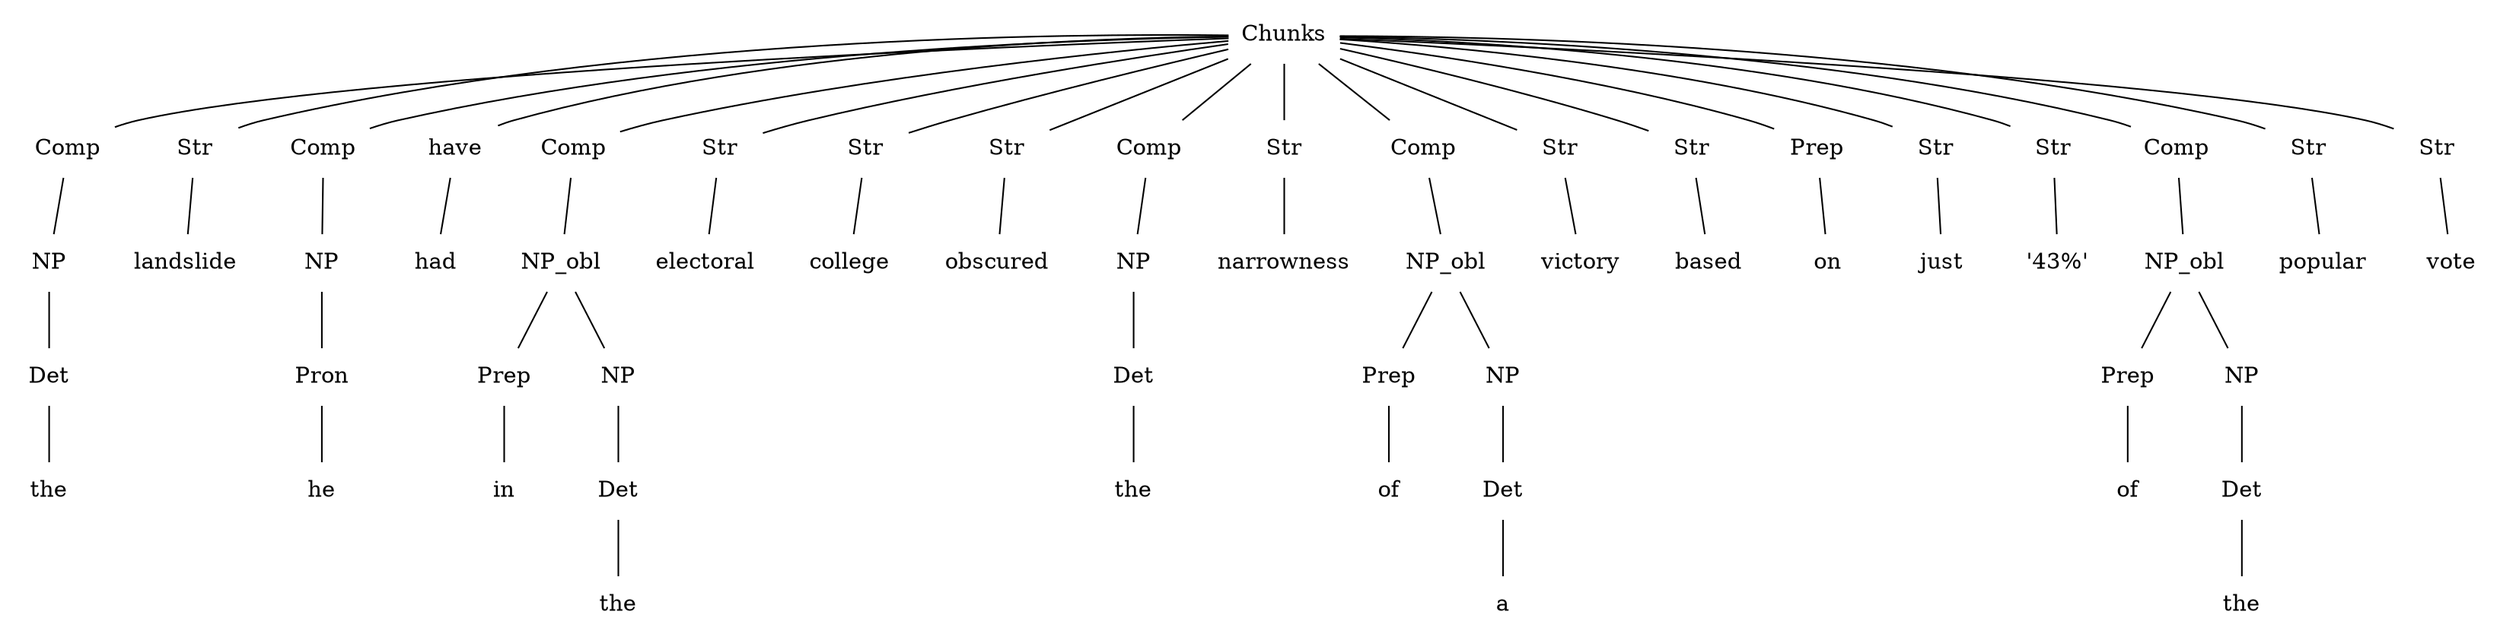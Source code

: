 graph {
n0[label = "Chunks", style = "solid", shape = "plaintext"] ;
n0_0[label = "Comp", style = "solid", shape = "plaintext"] ;
n0 -- n0_0 [style = "solid"];
n0_0_0[label = "NP", style = "solid", shape = "plaintext"] ;
n0_0 -- n0_0_0 [style = "solid"];
n0_0_0_0[label = "Det", style = "solid", shape = "plaintext"] ;
n0_0_0 -- n0_0_0_0 [style = "solid"];
n0_0_0_0_0[label = "the", style = "solid", shape = "plaintext"] ;
n0_0_0_0 -- n0_0_0_0_0 [style = "solid"];
n1_0[label = "Str", style = "solid", shape = "plaintext"] ;
n0 -- n1_0 [style = "solid"];
n0_1_0[label = "landslide", style = "solid", shape = "plaintext"] ;
n1_0 -- n0_1_0 [style = "solid"];
n2_0[label = "Comp", style = "solid", shape = "plaintext"] ;
n0 -- n2_0 [style = "solid"];
n0_2_0[label = "NP", style = "solid", shape = "plaintext"] ;
n2_0 -- n0_2_0 [style = "solid"];
n0_0_2_0[label = "Pron", style = "solid", shape = "plaintext"] ;
n0_2_0 -- n0_0_2_0 [style = "solid"];
n0_0_0_2_0[label = "he", style = "solid", shape = "plaintext"] ;
n0_0_2_0 -- n0_0_0_2_0 [style = "solid"];
n3_0[label = "have", style = "solid", shape = "plaintext"] ;
n0 -- n3_0 [style = "solid"];
n0_3_0[label = "had", style = "solid", shape = "plaintext"] ;
n3_0 -- n0_3_0 [style = "solid"];
n4_0[label = "Comp", style = "solid", shape = "plaintext"] ;
n0 -- n4_0 [style = "solid"];
n0_4_0[label = "NP_obl", style = "solid", shape = "plaintext"] ;
n4_0 -- n0_4_0 [style = "solid"];
n0_0_4_0[label = "Prep", style = "solid", shape = "plaintext"] ;
n0_4_0 -- n0_0_4_0 [style = "solid"];
n0_0_0_4_0[label = "in", style = "solid", shape = "plaintext"] ;
n0_0_4_0 -- n0_0_0_4_0 [style = "solid"];
n1_0_4_0[label = "NP", style = "solid", shape = "plaintext"] ;
n0_4_0 -- n1_0_4_0 [style = "solid"];
n0_1_0_4_0[label = "Det", style = "solid", shape = "plaintext"] ;
n1_0_4_0 -- n0_1_0_4_0 [style = "solid"];
n0_0_1_0_4_0[label = "the", style = "solid", shape = "plaintext"] ;
n0_1_0_4_0 -- n0_0_1_0_4_0 [style = "solid"];
n5_0[label = "Str", style = "solid", shape = "plaintext"] ;
n0 -- n5_0 [style = "solid"];
n0_5_0[label = "electoral", style = "solid", shape = "plaintext"] ;
n5_0 -- n0_5_0 [style = "solid"];
n6_0[label = "Str", style = "solid", shape = "plaintext"] ;
n0 -- n6_0 [style = "solid"];
n0_6_0[label = "college", style = "solid", shape = "plaintext"] ;
n6_0 -- n0_6_0 [style = "solid"];
n7_0[label = "Str", style = "solid", shape = "plaintext"] ;
n0 -- n7_0 [style = "solid"];
n0_7_0[label = "obscured", style = "solid", shape = "plaintext"] ;
n7_0 -- n0_7_0 [style = "solid"];
n8_0[label = "Comp", style = "solid", shape = "plaintext"] ;
n0 -- n8_0 [style = "solid"];
n0_8_0[label = "NP", style = "solid", shape = "plaintext"] ;
n8_0 -- n0_8_0 [style = "solid"];
n0_0_8_0[label = "Det", style = "solid", shape = "plaintext"] ;
n0_8_0 -- n0_0_8_0 [style = "solid"];
n0_0_0_8_0[label = "the", style = "solid", shape = "plaintext"] ;
n0_0_8_0 -- n0_0_0_8_0 [style = "solid"];
n9_0[label = "Str", style = "solid", shape = "plaintext"] ;
n0 -- n9_0 [style = "solid"];
n0_9_0[label = "narrowness", style = "solid", shape = "plaintext"] ;
n9_0 -- n0_9_0 [style = "solid"];
n10_0[label = "Comp", style = "solid", shape = "plaintext"] ;
n0 -- n10_0 [style = "solid"];
n0_10_0[label = "NP_obl", style = "solid", shape = "plaintext"] ;
n10_0 -- n0_10_0 [style = "solid"];
n0_0_10_0[label = "Prep", style = "solid", shape = "plaintext"] ;
n0_10_0 -- n0_0_10_0 [style = "solid"];
n0_0_0_10_0[label = "of", style = "solid", shape = "plaintext"] ;
n0_0_10_0 -- n0_0_0_10_0 [style = "solid"];
n1_0_10_0[label = "NP", style = "solid", shape = "plaintext"] ;
n0_10_0 -- n1_0_10_0 [style = "solid"];
n0_1_0_10_0[label = "Det", style = "solid", shape = "plaintext"] ;
n1_0_10_0 -- n0_1_0_10_0 [style = "solid"];
n0_0_1_0_10_0[label = "a", style = "solid", shape = "plaintext"] ;
n0_1_0_10_0 -- n0_0_1_0_10_0 [style = "solid"];
n11_0[label = "Str", style = "solid", shape = "plaintext"] ;
n0 -- n11_0 [style = "solid"];
n0_11_0[label = "victory", style = "solid", shape = "plaintext"] ;
n11_0 -- n0_11_0 [style = "solid"];
n12_0[label = "Str", style = "solid", shape = "plaintext"] ;
n0 -- n12_0 [style = "solid"];
n0_12_0[label = "based", style = "solid", shape = "plaintext"] ;
n12_0 -- n0_12_0 [style = "solid"];
n13_0[label = "Prep", style = "solid", shape = "plaintext"] ;
n0 -- n13_0 [style = "solid"];
n0_13_0[label = "on", style = "solid", shape = "plaintext"] ;
n13_0 -- n0_13_0 [style = "solid"];
n14_0[label = "Str", style = "solid", shape = "plaintext"] ;
n0 -- n14_0 [style = "solid"];
n0_14_0[label = "just", style = "solid", shape = "plaintext"] ;
n14_0 -- n0_14_0 [style = "solid"];
n15_0[label = "Str", style = "solid", shape = "plaintext"] ;
n0 -- n15_0 [style = "solid"];
n0_15_0[label = "'43%'", style = "solid", shape = "plaintext"] ;
n15_0 -- n0_15_0 [style = "solid"];
n16_0[label = "Comp", style = "solid", shape = "plaintext"] ;
n0 -- n16_0 [style = "solid"];
n0_16_0[label = "NP_obl", style = "solid", shape = "plaintext"] ;
n16_0 -- n0_16_0 [style = "solid"];
n0_0_16_0[label = "Prep", style = "solid", shape = "plaintext"] ;
n0_16_0 -- n0_0_16_0 [style = "solid"];
n0_0_0_16_0[label = "of", style = "solid", shape = "plaintext"] ;
n0_0_16_0 -- n0_0_0_16_0 [style = "solid"];
n1_0_16_0[label = "NP", style = "solid", shape = "plaintext"] ;
n0_16_0 -- n1_0_16_0 [style = "solid"];
n0_1_0_16_0[label = "Det", style = "solid", shape = "plaintext"] ;
n1_0_16_0 -- n0_1_0_16_0 [style = "solid"];
n0_0_1_0_16_0[label = "the", style = "solid", shape = "plaintext"] ;
n0_1_0_16_0 -- n0_0_1_0_16_0 [style = "solid"];
n17_0[label = "Str", style = "solid", shape = "plaintext"] ;
n0 -- n17_0 [style = "solid"];
n0_17_0[label = "popular", style = "solid", shape = "plaintext"] ;
n17_0 -- n0_17_0 [style = "solid"];
n18_0[label = "Str", style = "solid", shape = "plaintext"] ;
n0 -- n18_0 [style = "solid"];
n0_18_0[label = "vote", style = "solid", shape = "plaintext"] ;
n18_0 -- n0_18_0 [style = "solid"];
}